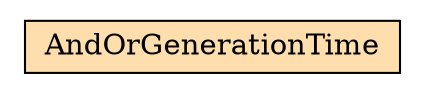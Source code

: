 digraph AndOrGenerationTime_hierarchy { rankdir="TB" 
 node [shape="rectangle"]; 
rankdir="LR" 
stylesheet = "styles.css"
module_2 [shape= "plaintext" href="AndOrGenerationTime.dot.svg" label=<

<TABLE BORDER="0" CELLBORDER="1" CELLSPACING="0" CELLPADDING="4" >
      
  <TR >
    <TD BGCOLOR="#FFDEAD" > AndOrGenerationTime </TD>
  </TR>
        
</TABLE>>];

      }